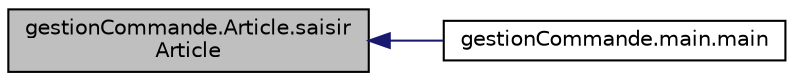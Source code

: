 digraph "gestionCommande.Article.saisirArticle"
{
  edge [fontname="Helvetica",fontsize="10",labelfontname="Helvetica",labelfontsize="10"];
  node [fontname="Helvetica",fontsize="10",shape=record];
  rankdir="LR";
  Node1 [label="gestionCommande.Article.saisir\lArticle",height=0.2,width=0.4,color="black", fillcolor="grey75", style="filled" fontcolor="black"];
  Node1 -> Node2 [dir="back",color="midnightblue",fontsize="10",style="solid",fontname="Helvetica"];
  Node2 [label="gestionCommande.main.main",height=0.2,width=0.4,color="black", fillcolor="white", style="filled",URL="$classgestion_commande_1_1main.html#a0e5d4f61c1ddeb1175043ce260b5ee7e"];
}
